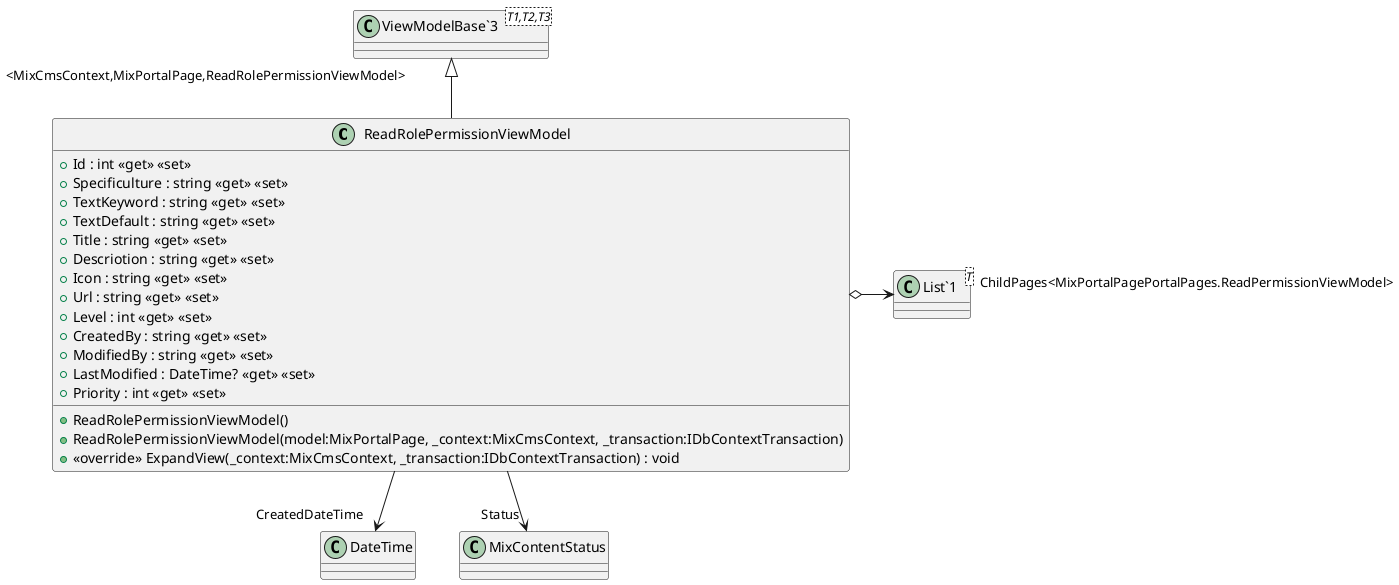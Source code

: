 @startuml
class ReadRolePermissionViewModel {
    + Id : int <<get>> <<set>>
    + Specificulture : string <<get>> <<set>>
    + TextKeyword : string <<get>> <<set>>
    + TextDefault : string <<get>> <<set>>
    + Title : string <<get>> <<set>>
    + Descriotion : string <<get>> <<set>>
    + Icon : string <<get>> <<set>>
    + Url : string <<get>> <<set>>
    + Level : int <<get>> <<set>>
    + CreatedBy : string <<get>> <<set>>
    + ModifiedBy : string <<get>> <<set>>
    + LastModified : DateTime? <<get>> <<set>>
    + Priority : int <<get>> <<set>>
    + ReadRolePermissionViewModel()
    + ReadRolePermissionViewModel(model:MixPortalPage, _context:MixCmsContext, _transaction:IDbContextTransaction)
    + <<override>> ExpandView(_context:MixCmsContext, _transaction:IDbContextTransaction) : void
}
class "ViewModelBase`3"<T1,T2,T3> {
}
class "List`1"<T> {
}
"ViewModelBase`3" "<MixCmsContext,MixPortalPage,ReadRolePermissionViewModel>" <|-- ReadRolePermissionViewModel
ReadRolePermissionViewModel --> "CreatedDateTime" DateTime
ReadRolePermissionViewModel --> "Status" MixContentStatus
ReadRolePermissionViewModel o-> "ChildPages<MixPortalPagePortalPages.ReadPermissionViewModel>" "List`1"
@enduml
